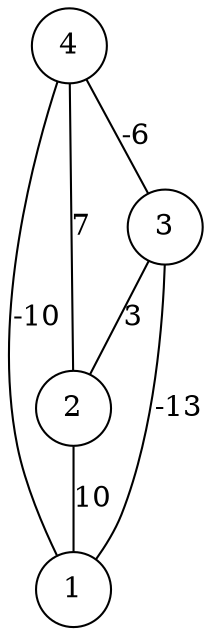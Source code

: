 graph { 
	 fontname="Helvetica,Arial,sans-serif" 
	 node [shape = circle]; 
	 4 -- 1 [label = "-10"];
	 4 -- 2 [label = "7"];
	 4 -- 3 [label = "-6"];
	 3 -- 1 [label = "-13"];
	 3 -- 2 [label = "3"];
	 2 -- 1 [label = "10"];
	 1;
	 2;
	 3;
	 4;
}

